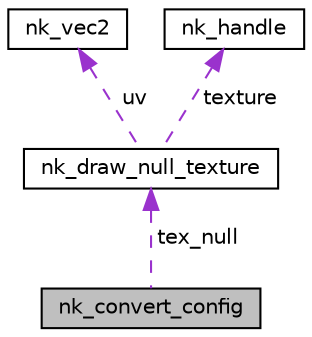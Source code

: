 digraph "nk_convert_config"
{
 // LATEX_PDF_SIZE
  edge [fontname="Helvetica",fontsize="10",labelfontname="Helvetica",labelfontsize="10"];
  node [fontname="Helvetica",fontsize="10",shape=record];
  Node1 [label="nk_convert_config",height=0.2,width=0.4,color="black", fillcolor="grey75", style="filled", fontcolor="black",tooltip=" "];
  Node2 -> Node1 [dir="back",color="darkorchid3",fontsize="10",style="dashed",label=" tex_null" ,fontname="Helvetica"];
  Node2 [label="nk_draw_null_texture",height=0.2,width=0.4,color="black", fillcolor="white", style="filled",URL="$structnk__draw__null__texture.html",tooltip=" "];
  Node3 -> Node2 [dir="back",color="darkorchid3",fontsize="10",style="dashed",label=" uv" ,fontname="Helvetica"];
  Node3 [label="nk_vec2",height=0.2,width=0.4,color="black", fillcolor="white", style="filled",URL="$structnk__vec2.html",tooltip=" "];
  Node4 -> Node2 [dir="back",color="darkorchid3",fontsize="10",style="dashed",label=" texture" ,fontname="Helvetica"];
  Node4 [label="nk_handle",height=0.2,width=0.4,color="black", fillcolor="white", style="filled",URL="$unionnk__handle.html",tooltip=" "];
}

